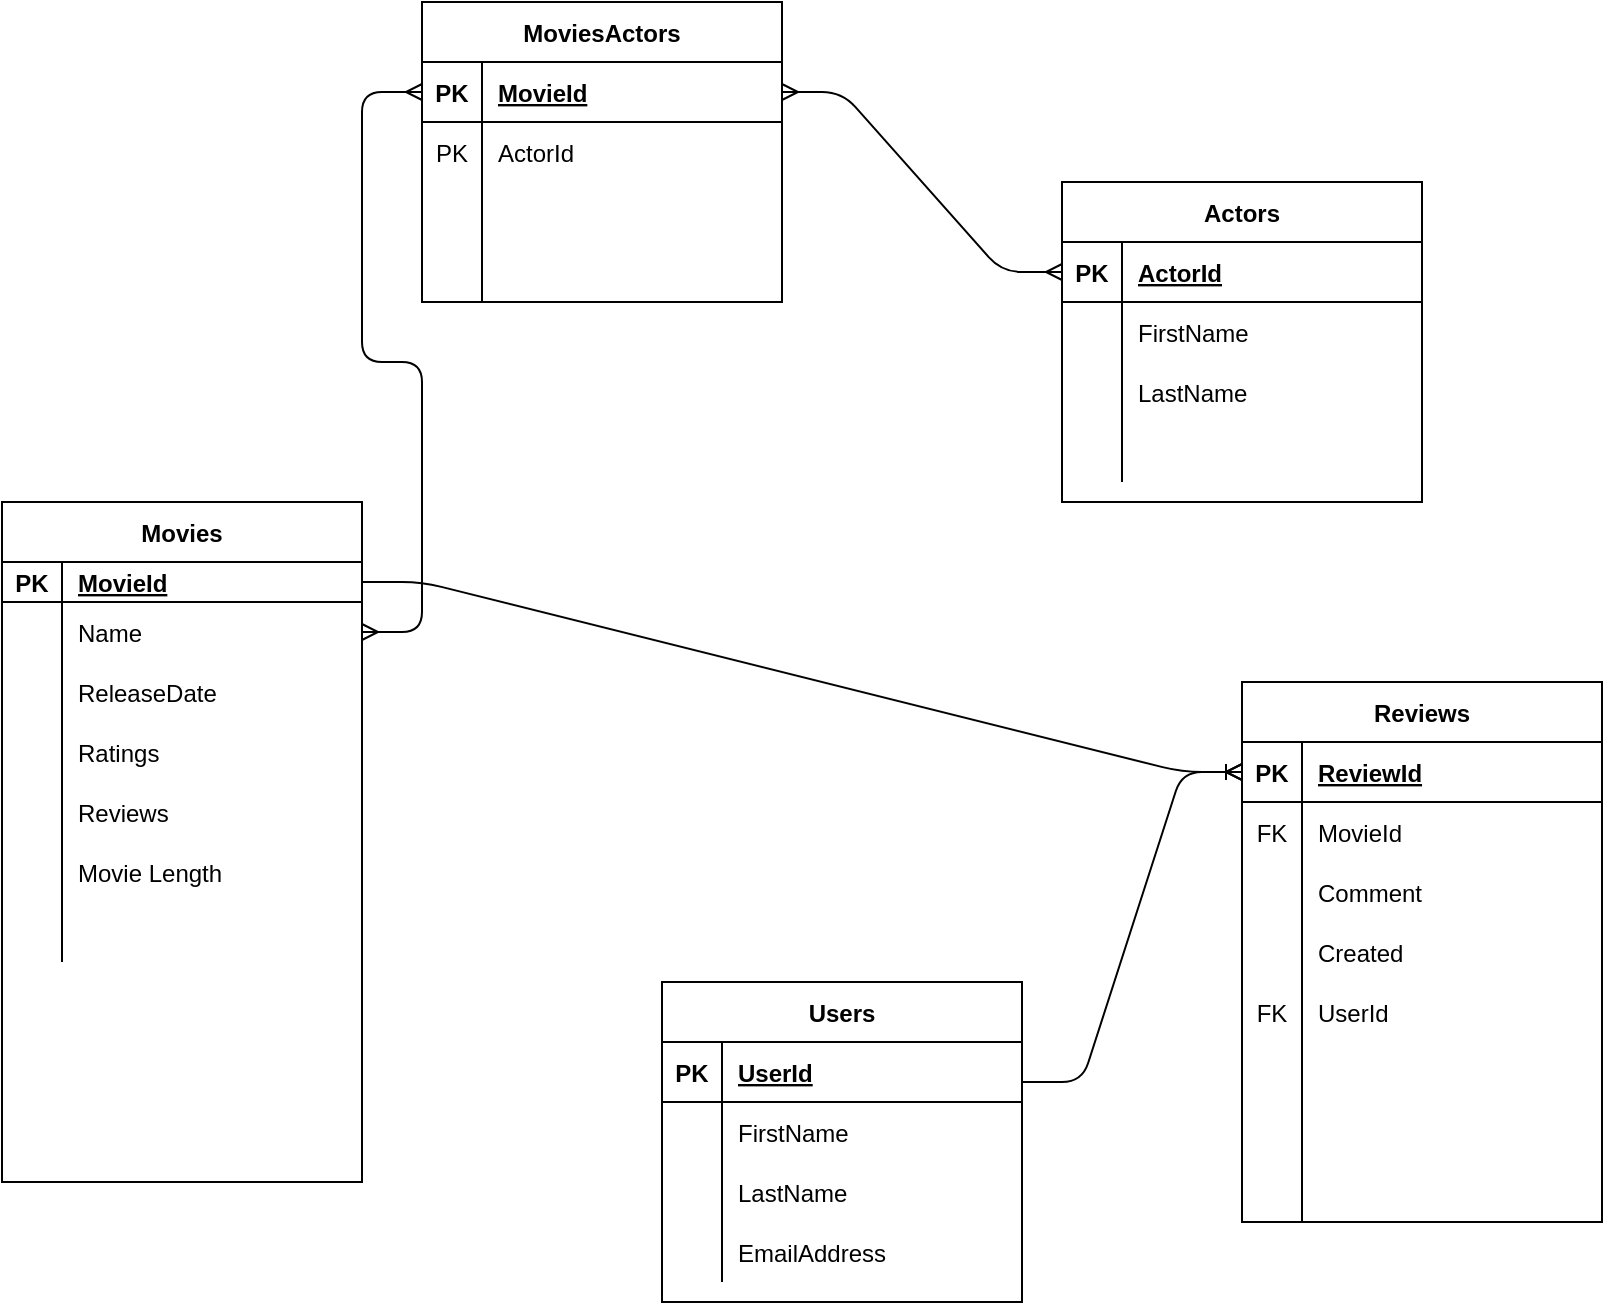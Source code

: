 <mxfile version="14.4.3" type="device"><diagram id="y5cVFMQRlnveETLy8Mhu" name="Page-1"><mxGraphModel dx="1365" dy="843" grid="1" gridSize="10" guides="1" tooltips="1" connect="1" arrows="1" fold="1" page="1" pageScale="1" pageWidth="3300" pageHeight="4681" math="0" shadow="0"><root><mxCell id="0"/><mxCell id="1" parent="0"/><mxCell id="wjYG0jrqueMX8o3eo0kP-1" value="Movies" style="shape=table;startSize=30;container=1;collapsible=1;childLayout=tableLayout;fixedRows=1;rowLines=0;fontStyle=1;align=center;resizeLast=1;" vertex="1" parent="1"><mxGeometry x="150" y="270" width="180" height="340" as="geometry"/></mxCell><mxCell id="wjYG0jrqueMX8o3eo0kP-2" value="" style="shape=partialRectangle;collapsible=0;dropTarget=0;pointerEvents=0;fillColor=none;top=0;left=0;bottom=1;right=0;points=[[0,0.5],[1,0.5]];portConstraint=eastwest;" vertex="1" parent="wjYG0jrqueMX8o3eo0kP-1"><mxGeometry y="30" width="180" height="20" as="geometry"/></mxCell><mxCell id="wjYG0jrqueMX8o3eo0kP-3" value="PK" style="shape=partialRectangle;connectable=0;fillColor=none;top=0;left=0;bottom=0;right=0;fontStyle=1;overflow=hidden;" vertex="1" parent="wjYG0jrqueMX8o3eo0kP-2"><mxGeometry width="30" height="20" as="geometry"/></mxCell><mxCell id="wjYG0jrqueMX8o3eo0kP-4" value="MovieId" style="shape=partialRectangle;connectable=0;fillColor=none;top=0;left=0;bottom=0;right=0;align=left;spacingLeft=6;fontStyle=5;overflow=hidden;" vertex="1" parent="wjYG0jrqueMX8o3eo0kP-2"><mxGeometry x="30" width="150" height="20" as="geometry"/></mxCell><mxCell id="wjYG0jrqueMX8o3eo0kP-5" value="" style="shape=partialRectangle;collapsible=0;dropTarget=0;pointerEvents=0;fillColor=none;top=0;left=0;bottom=0;right=0;points=[[0,0.5],[1,0.5]];portConstraint=eastwest;" vertex="1" parent="wjYG0jrqueMX8o3eo0kP-1"><mxGeometry y="50" width="180" height="30" as="geometry"/></mxCell><mxCell id="wjYG0jrqueMX8o3eo0kP-6" value="" style="shape=partialRectangle;connectable=0;fillColor=none;top=0;left=0;bottom=0;right=0;editable=1;overflow=hidden;" vertex="1" parent="wjYG0jrqueMX8o3eo0kP-5"><mxGeometry width="30" height="30" as="geometry"/></mxCell><mxCell id="wjYG0jrqueMX8o3eo0kP-7" value="Name" style="shape=partialRectangle;connectable=0;fillColor=none;top=0;left=0;bottom=0;right=0;align=left;spacingLeft=6;overflow=hidden;" vertex="1" parent="wjYG0jrqueMX8o3eo0kP-5"><mxGeometry x="30" width="150" height="30" as="geometry"/></mxCell><mxCell id="wjYG0jrqueMX8o3eo0kP-8" value="" style="shape=partialRectangle;collapsible=0;dropTarget=0;pointerEvents=0;fillColor=none;top=0;left=0;bottom=0;right=0;points=[[0,0.5],[1,0.5]];portConstraint=eastwest;" vertex="1" parent="wjYG0jrqueMX8o3eo0kP-1"><mxGeometry y="80" width="180" height="30" as="geometry"/></mxCell><mxCell id="wjYG0jrqueMX8o3eo0kP-9" value="" style="shape=partialRectangle;connectable=0;fillColor=none;top=0;left=0;bottom=0;right=0;editable=1;overflow=hidden;" vertex="1" parent="wjYG0jrqueMX8o3eo0kP-8"><mxGeometry width="30" height="30" as="geometry"/></mxCell><mxCell id="wjYG0jrqueMX8o3eo0kP-10" value="ReleaseDate" style="shape=partialRectangle;connectable=0;fillColor=none;top=0;left=0;bottom=0;right=0;align=left;spacingLeft=6;overflow=hidden;" vertex="1" parent="wjYG0jrqueMX8o3eo0kP-8"><mxGeometry x="30" width="150" height="30" as="geometry"/></mxCell><mxCell id="wjYG0jrqueMX8o3eo0kP-11" value="" style="shape=partialRectangle;collapsible=0;dropTarget=0;pointerEvents=0;fillColor=none;top=0;left=0;bottom=0;right=0;points=[[0,0.5],[1,0.5]];portConstraint=eastwest;" vertex="1" parent="wjYG0jrqueMX8o3eo0kP-1"><mxGeometry y="110" width="180" height="30" as="geometry"/></mxCell><mxCell id="wjYG0jrqueMX8o3eo0kP-12" value="" style="shape=partialRectangle;connectable=0;fillColor=none;top=0;left=0;bottom=0;right=0;editable=1;overflow=hidden;" vertex="1" parent="wjYG0jrqueMX8o3eo0kP-11"><mxGeometry width="30" height="30" as="geometry"/></mxCell><mxCell id="wjYG0jrqueMX8o3eo0kP-13" value="Ratings" style="shape=partialRectangle;connectable=0;fillColor=none;top=0;left=0;bottom=0;right=0;align=left;spacingLeft=6;overflow=hidden;" vertex="1" parent="wjYG0jrqueMX8o3eo0kP-11"><mxGeometry x="30" width="150" height="30" as="geometry"/></mxCell><mxCell id="wjYG0jrqueMX8o3eo0kP-33" value="" style="shape=partialRectangle;collapsible=0;dropTarget=0;pointerEvents=0;fillColor=none;top=0;left=0;bottom=0;right=0;points=[[0,0.5],[1,0.5]];portConstraint=eastwest;" vertex="1" parent="wjYG0jrqueMX8o3eo0kP-1"><mxGeometry y="140" width="180" height="30" as="geometry"/></mxCell><mxCell id="wjYG0jrqueMX8o3eo0kP-34" value="" style="shape=partialRectangle;connectable=0;fillColor=none;top=0;left=0;bottom=0;right=0;editable=1;overflow=hidden;" vertex="1" parent="wjYG0jrqueMX8o3eo0kP-33"><mxGeometry width="30" height="30" as="geometry"/></mxCell><mxCell id="wjYG0jrqueMX8o3eo0kP-35" value="Reviews" style="shape=partialRectangle;connectable=0;fillColor=none;top=0;left=0;bottom=0;right=0;align=left;spacingLeft=6;overflow=hidden;" vertex="1" parent="wjYG0jrqueMX8o3eo0kP-33"><mxGeometry x="30" width="150" height="30" as="geometry"/></mxCell><mxCell id="wjYG0jrqueMX8o3eo0kP-30" value="" style="shape=partialRectangle;collapsible=0;dropTarget=0;pointerEvents=0;fillColor=none;top=0;left=0;bottom=0;right=0;points=[[0,0.5],[1,0.5]];portConstraint=eastwest;" vertex="1" parent="wjYG0jrqueMX8o3eo0kP-1"><mxGeometry y="170" width="180" height="30" as="geometry"/></mxCell><mxCell id="wjYG0jrqueMX8o3eo0kP-31" value="" style="shape=partialRectangle;connectable=0;fillColor=none;top=0;left=0;bottom=0;right=0;editable=1;overflow=hidden;" vertex="1" parent="wjYG0jrqueMX8o3eo0kP-30"><mxGeometry width="30" height="30" as="geometry"/></mxCell><mxCell id="wjYG0jrqueMX8o3eo0kP-32" value="Movie Length" style="shape=partialRectangle;connectable=0;fillColor=none;top=0;left=0;bottom=0;right=0;align=left;spacingLeft=6;overflow=hidden;" vertex="1" parent="wjYG0jrqueMX8o3eo0kP-30"><mxGeometry x="30" width="150" height="30" as="geometry"/></mxCell><mxCell id="wjYG0jrqueMX8o3eo0kP-14" value="" style="shape=partialRectangle;collapsible=0;dropTarget=0;pointerEvents=0;fillColor=none;top=0;left=0;bottom=0;right=0;points=[[0,0.5],[1,0.5]];portConstraint=eastwest;" vertex="1" parent="wjYG0jrqueMX8o3eo0kP-1"><mxGeometry y="200" width="180" height="30" as="geometry"/></mxCell><mxCell id="wjYG0jrqueMX8o3eo0kP-15" value="" style="shape=partialRectangle;connectable=0;fillColor=none;top=0;left=0;bottom=0;right=0;editable=1;overflow=hidden;" vertex="1" parent="wjYG0jrqueMX8o3eo0kP-14"><mxGeometry width="30" height="30" as="geometry"/></mxCell><mxCell id="wjYG0jrqueMX8o3eo0kP-16" value="" style="shape=partialRectangle;connectable=0;fillColor=none;top=0;left=0;bottom=0;right=0;align=left;spacingLeft=6;overflow=hidden;" vertex="1" parent="wjYG0jrqueMX8o3eo0kP-14"><mxGeometry x="30" width="150" height="30" as="geometry"/></mxCell><mxCell id="wjYG0jrqueMX8o3eo0kP-17" value="Actors" style="shape=table;startSize=30;container=1;collapsible=1;childLayout=tableLayout;fixedRows=1;rowLines=0;fontStyle=1;align=center;resizeLast=1;" vertex="1" parent="1"><mxGeometry x="680" y="110" width="180" height="160" as="geometry"/></mxCell><mxCell id="wjYG0jrqueMX8o3eo0kP-18" value="" style="shape=partialRectangle;collapsible=0;dropTarget=0;pointerEvents=0;fillColor=none;top=0;left=0;bottom=1;right=0;points=[[0,0.5],[1,0.5]];portConstraint=eastwest;" vertex="1" parent="wjYG0jrqueMX8o3eo0kP-17"><mxGeometry y="30" width="180" height="30" as="geometry"/></mxCell><mxCell id="wjYG0jrqueMX8o3eo0kP-19" value="PK" style="shape=partialRectangle;connectable=0;fillColor=none;top=0;left=0;bottom=0;right=0;fontStyle=1;overflow=hidden;" vertex="1" parent="wjYG0jrqueMX8o3eo0kP-18"><mxGeometry width="30" height="30" as="geometry"/></mxCell><mxCell id="wjYG0jrqueMX8o3eo0kP-20" value="ActorId" style="shape=partialRectangle;connectable=0;fillColor=none;top=0;left=0;bottom=0;right=0;align=left;spacingLeft=6;fontStyle=5;overflow=hidden;" vertex="1" parent="wjYG0jrqueMX8o3eo0kP-18"><mxGeometry x="30" width="150" height="30" as="geometry"/></mxCell><mxCell id="wjYG0jrqueMX8o3eo0kP-21" value="" style="shape=partialRectangle;collapsible=0;dropTarget=0;pointerEvents=0;fillColor=none;top=0;left=0;bottom=0;right=0;points=[[0,0.5],[1,0.5]];portConstraint=eastwest;" vertex="1" parent="wjYG0jrqueMX8o3eo0kP-17"><mxGeometry y="60" width="180" height="30" as="geometry"/></mxCell><mxCell id="wjYG0jrqueMX8o3eo0kP-22" value="" style="shape=partialRectangle;connectable=0;fillColor=none;top=0;left=0;bottom=0;right=0;editable=1;overflow=hidden;" vertex="1" parent="wjYG0jrqueMX8o3eo0kP-21"><mxGeometry width="30" height="30" as="geometry"/></mxCell><mxCell id="wjYG0jrqueMX8o3eo0kP-23" value="FirstName" style="shape=partialRectangle;connectable=0;fillColor=none;top=0;left=0;bottom=0;right=0;align=left;spacingLeft=6;overflow=hidden;" vertex="1" parent="wjYG0jrqueMX8o3eo0kP-21"><mxGeometry x="30" width="150" height="30" as="geometry"/></mxCell><mxCell id="wjYG0jrqueMX8o3eo0kP-24" value="" style="shape=partialRectangle;collapsible=0;dropTarget=0;pointerEvents=0;fillColor=none;top=0;left=0;bottom=0;right=0;points=[[0,0.5],[1,0.5]];portConstraint=eastwest;" vertex="1" parent="wjYG0jrqueMX8o3eo0kP-17"><mxGeometry y="90" width="180" height="30" as="geometry"/></mxCell><mxCell id="wjYG0jrqueMX8o3eo0kP-25" value="" style="shape=partialRectangle;connectable=0;fillColor=none;top=0;left=0;bottom=0;right=0;editable=1;overflow=hidden;" vertex="1" parent="wjYG0jrqueMX8o3eo0kP-24"><mxGeometry width="30" height="30" as="geometry"/></mxCell><mxCell id="wjYG0jrqueMX8o3eo0kP-26" value="LastName" style="shape=partialRectangle;connectable=0;fillColor=none;top=0;left=0;bottom=0;right=0;align=left;spacingLeft=6;overflow=hidden;" vertex="1" parent="wjYG0jrqueMX8o3eo0kP-24"><mxGeometry x="30" width="150" height="30" as="geometry"/></mxCell><mxCell id="wjYG0jrqueMX8o3eo0kP-27" value="" style="shape=partialRectangle;collapsible=0;dropTarget=0;pointerEvents=0;fillColor=none;top=0;left=0;bottom=0;right=0;points=[[0,0.5],[1,0.5]];portConstraint=eastwest;" vertex="1" parent="wjYG0jrqueMX8o3eo0kP-17"><mxGeometry y="120" width="180" height="30" as="geometry"/></mxCell><mxCell id="wjYG0jrqueMX8o3eo0kP-28" value="" style="shape=partialRectangle;connectable=0;fillColor=none;top=0;left=0;bottom=0;right=0;editable=1;overflow=hidden;" vertex="1" parent="wjYG0jrqueMX8o3eo0kP-27"><mxGeometry width="30" height="30" as="geometry"/></mxCell><mxCell id="wjYG0jrqueMX8o3eo0kP-29" value="" style="shape=partialRectangle;connectable=0;fillColor=none;top=0;left=0;bottom=0;right=0;align=left;spacingLeft=6;overflow=hidden;" vertex="1" parent="wjYG0jrqueMX8o3eo0kP-27"><mxGeometry x="30" width="150" height="30" as="geometry"/></mxCell><mxCell id="wjYG0jrqueMX8o3eo0kP-36" value="MoviesActors" style="shape=table;startSize=30;container=1;collapsible=1;childLayout=tableLayout;fixedRows=1;rowLines=0;fontStyle=1;align=center;resizeLast=1;" vertex="1" parent="1"><mxGeometry x="360" y="20" width="180" height="150" as="geometry"/></mxCell><mxCell id="wjYG0jrqueMX8o3eo0kP-37" value="" style="shape=partialRectangle;collapsible=0;dropTarget=0;pointerEvents=0;fillColor=none;top=0;left=0;bottom=1;right=0;points=[[0,0.5],[1,0.5]];portConstraint=eastwest;" vertex="1" parent="wjYG0jrqueMX8o3eo0kP-36"><mxGeometry y="30" width="180" height="30" as="geometry"/></mxCell><mxCell id="wjYG0jrqueMX8o3eo0kP-38" value="PK" style="shape=partialRectangle;connectable=0;fillColor=none;top=0;left=0;bottom=0;right=0;fontStyle=1;overflow=hidden;" vertex="1" parent="wjYG0jrqueMX8o3eo0kP-37"><mxGeometry width="30" height="30" as="geometry"/></mxCell><mxCell id="wjYG0jrqueMX8o3eo0kP-39" value="MovieId" style="shape=partialRectangle;connectable=0;fillColor=none;top=0;left=0;bottom=0;right=0;align=left;spacingLeft=6;fontStyle=5;overflow=hidden;" vertex="1" parent="wjYG0jrqueMX8o3eo0kP-37"><mxGeometry x="30" width="150" height="30" as="geometry"/></mxCell><mxCell id="wjYG0jrqueMX8o3eo0kP-40" value="" style="shape=partialRectangle;collapsible=0;dropTarget=0;pointerEvents=0;fillColor=none;top=0;left=0;bottom=0;right=0;points=[[0,0.5],[1,0.5]];portConstraint=eastwest;" vertex="1" parent="wjYG0jrqueMX8o3eo0kP-36"><mxGeometry y="60" width="180" height="30" as="geometry"/></mxCell><mxCell id="wjYG0jrqueMX8o3eo0kP-41" value="PK" style="shape=partialRectangle;connectable=0;fillColor=none;top=0;left=0;bottom=0;right=0;editable=1;overflow=hidden;" vertex="1" parent="wjYG0jrqueMX8o3eo0kP-40"><mxGeometry width="30" height="30" as="geometry"/></mxCell><mxCell id="wjYG0jrqueMX8o3eo0kP-42" value="ActorId" style="shape=partialRectangle;connectable=0;fillColor=none;top=0;left=0;bottom=0;right=0;align=left;spacingLeft=6;overflow=hidden;" vertex="1" parent="wjYG0jrqueMX8o3eo0kP-40"><mxGeometry x="30" width="150" height="30" as="geometry"/></mxCell><mxCell id="wjYG0jrqueMX8o3eo0kP-43" value="" style="shape=partialRectangle;collapsible=0;dropTarget=0;pointerEvents=0;fillColor=none;top=0;left=0;bottom=0;right=0;points=[[0,0.5],[1,0.5]];portConstraint=eastwest;" vertex="1" parent="wjYG0jrqueMX8o3eo0kP-36"><mxGeometry y="90" width="180" height="30" as="geometry"/></mxCell><mxCell id="wjYG0jrqueMX8o3eo0kP-44" value="" style="shape=partialRectangle;connectable=0;fillColor=none;top=0;left=0;bottom=0;right=0;editable=1;overflow=hidden;" vertex="1" parent="wjYG0jrqueMX8o3eo0kP-43"><mxGeometry width="30" height="30" as="geometry"/></mxCell><mxCell id="wjYG0jrqueMX8o3eo0kP-45" value="" style="shape=partialRectangle;connectable=0;fillColor=none;top=0;left=0;bottom=0;right=0;align=left;spacingLeft=6;overflow=hidden;" vertex="1" parent="wjYG0jrqueMX8o3eo0kP-43"><mxGeometry x="30" width="150" height="30" as="geometry"/></mxCell><mxCell id="wjYG0jrqueMX8o3eo0kP-46" value="" style="shape=partialRectangle;collapsible=0;dropTarget=0;pointerEvents=0;fillColor=none;top=0;left=0;bottom=0;right=0;points=[[0,0.5],[1,0.5]];portConstraint=eastwest;" vertex="1" parent="wjYG0jrqueMX8o3eo0kP-36"><mxGeometry y="120" width="180" height="30" as="geometry"/></mxCell><mxCell id="wjYG0jrqueMX8o3eo0kP-47" value="" style="shape=partialRectangle;connectable=0;fillColor=none;top=0;left=0;bottom=0;right=0;editable=1;overflow=hidden;" vertex="1" parent="wjYG0jrqueMX8o3eo0kP-46"><mxGeometry width="30" height="30" as="geometry"/></mxCell><mxCell id="wjYG0jrqueMX8o3eo0kP-48" value="" style="shape=partialRectangle;connectable=0;fillColor=none;top=0;left=0;bottom=0;right=0;align=left;spacingLeft=6;overflow=hidden;" vertex="1" parent="wjYG0jrqueMX8o3eo0kP-46"><mxGeometry x="30" width="150" height="30" as="geometry"/></mxCell><mxCell id="wjYG0jrqueMX8o3eo0kP-50" value="" style="edgeStyle=entityRelationEdgeStyle;fontSize=12;html=1;endArrow=ERmany;startArrow=ERmany;exitX=1;exitY=0.5;exitDx=0;exitDy=0;entryX=0;entryY=0.5;entryDx=0;entryDy=0;" edge="1" parent="1" source="wjYG0jrqueMX8o3eo0kP-5" target="wjYG0jrqueMX8o3eo0kP-37"><mxGeometry width="100" height="100" relative="1" as="geometry"><mxPoint x="100" y="120" as="sourcePoint"/><mxPoint x="440" y="120" as="targetPoint"/></mxGeometry></mxCell><mxCell id="wjYG0jrqueMX8o3eo0kP-51" value="" style="edgeStyle=entityRelationEdgeStyle;fontSize=12;html=1;endArrow=ERmany;startArrow=ERmany;entryX=0;entryY=0.5;entryDx=0;entryDy=0;exitX=1;exitY=0.5;exitDx=0;exitDy=0;" edge="1" parent="1" source="wjYG0jrqueMX8o3eo0kP-37" target="wjYG0jrqueMX8o3eo0kP-18"><mxGeometry width="100" height="100" relative="1" as="geometry"><mxPoint x="650" y="260" as="sourcePoint"/><mxPoint x="750" y="160" as="targetPoint"/></mxGeometry></mxCell><mxCell id="wjYG0jrqueMX8o3eo0kP-52" value="Users" style="shape=table;startSize=30;container=1;collapsible=1;childLayout=tableLayout;fixedRows=1;rowLines=0;fontStyle=1;align=center;resizeLast=1;" vertex="1" parent="1"><mxGeometry x="480" y="510" width="180" height="160" as="geometry"/></mxCell><mxCell id="wjYG0jrqueMX8o3eo0kP-53" value="" style="shape=partialRectangle;collapsible=0;dropTarget=0;pointerEvents=0;fillColor=none;top=0;left=0;bottom=1;right=0;points=[[0,0.5],[1,0.5]];portConstraint=eastwest;" vertex="1" parent="wjYG0jrqueMX8o3eo0kP-52"><mxGeometry y="30" width="180" height="30" as="geometry"/></mxCell><mxCell id="wjYG0jrqueMX8o3eo0kP-54" value="PK" style="shape=partialRectangle;connectable=0;fillColor=none;top=0;left=0;bottom=0;right=0;fontStyle=1;overflow=hidden;" vertex="1" parent="wjYG0jrqueMX8o3eo0kP-53"><mxGeometry width="30" height="30" as="geometry"/></mxCell><mxCell id="wjYG0jrqueMX8o3eo0kP-55" value="UserId" style="shape=partialRectangle;connectable=0;fillColor=none;top=0;left=0;bottom=0;right=0;align=left;spacingLeft=6;fontStyle=5;overflow=hidden;" vertex="1" parent="wjYG0jrqueMX8o3eo0kP-53"><mxGeometry x="30" width="150" height="30" as="geometry"/></mxCell><mxCell id="wjYG0jrqueMX8o3eo0kP-56" value="" style="shape=partialRectangle;collapsible=0;dropTarget=0;pointerEvents=0;fillColor=none;top=0;left=0;bottom=0;right=0;points=[[0,0.5],[1,0.5]];portConstraint=eastwest;" vertex="1" parent="wjYG0jrqueMX8o3eo0kP-52"><mxGeometry y="60" width="180" height="30" as="geometry"/></mxCell><mxCell id="wjYG0jrqueMX8o3eo0kP-57" value="" style="shape=partialRectangle;connectable=0;fillColor=none;top=0;left=0;bottom=0;right=0;editable=1;overflow=hidden;" vertex="1" parent="wjYG0jrqueMX8o3eo0kP-56"><mxGeometry width="30" height="30" as="geometry"/></mxCell><mxCell id="wjYG0jrqueMX8o3eo0kP-58" value="FirstName" style="shape=partialRectangle;connectable=0;fillColor=none;top=0;left=0;bottom=0;right=0;align=left;spacingLeft=6;overflow=hidden;" vertex="1" parent="wjYG0jrqueMX8o3eo0kP-56"><mxGeometry x="30" width="150" height="30" as="geometry"/></mxCell><mxCell id="wjYG0jrqueMX8o3eo0kP-59" value="" style="shape=partialRectangle;collapsible=0;dropTarget=0;pointerEvents=0;fillColor=none;top=0;left=0;bottom=0;right=0;points=[[0,0.5],[1,0.5]];portConstraint=eastwest;" vertex="1" parent="wjYG0jrqueMX8o3eo0kP-52"><mxGeometry y="90" width="180" height="30" as="geometry"/></mxCell><mxCell id="wjYG0jrqueMX8o3eo0kP-60" value="" style="shape=partialRectangle;connectable=0;fillColor=none;top=0;left=0;bottom=0;right=0;editable=1;overflow=hidden;" vertex="1" parent="wjYG0jrqueMX8o3eo0kP-59"><mxGeometry width="30" height="30" as="geometry"/></mxCell><mxCell id="wjYG0jrqueMX8o3eo0kP-61" value="LastName" style="shape=partialRectangle;connectable=0;fillColor=none;top=0;left=0;bottom=0;right=0;align=left;spacingLeft=6;overflow=hidden;" vertex="1" parent="wjYG0jrqueMX8o3eo0kP-59"><mxGeometry x="30" width="150" height="30" as="geometry"/></mxCell><mxCell id="wjYG0jrqueMX8o3eo0kP-62" value="" style="shape=partialRectangle;collapsible=0;dropTarget=0;pointerEvents=0;fillColor=none;top=0;left=0;bottom=0;right=0;points=[[0,0.5],[1,0.5]];portConstraint=eastwest;" vertex="1" parent="wjYG0jrqueMX8o3eo0kP-52"><mxGeometry y="120" width="180" height="30" as="geometry"/></mxCell><mxCell id="wjYG0jrqueMX8o3eo0kP-63" value="" style="shape=partialRectangle;connectable=0;fillColor=none;top=0;left=0;bottom=0;right=0;editable=1;overflow=hidden;" vertex="1" parent="wjYG0jrqueMX8o3eo0kP-62"><mxGeometry width="30" height="30" as="geometry"/></mxCell><mxCell id="wjYG0jrqueMX8o3eo0kP-64" value="EmailAddress" style="shape=partialRectangle;connectable=0;fillColor=none;top=0;left=0;bottom=0;right=0;align=left;spacingLeft=6;overflow=hidden;" vertex="1" parent="wjYG0jrqueMX8o3eo0kP-62"><mxGeometry x="30" width="150" height="30" as="geometry"/></mxCell><mxCell id="wjYG0jrqueMX8o3eo0kP-66" value="Reviews" style="shape=table;startSize=30;container=1;collapsible=1;childLayout=tableLayout;fixedRows=1;rowLines=0;fontStyle=1;align=center;resizeLast=1;" vertex="1" parent="1"><mxGeometry x="770" y="360" width="180" height="270" as="geometry"/></mxCell><mxCell id="wjYG0jrqueMX8o3eo0kP-67" value="" style="shape=partialRectangle;collapsible=0;dropTarget=0;pointerEvents=0;fillColor=none;top=0;left=0;bottom=1;right=0;points=[[0,0.5],[1,0.5]];portConstraint=eastwest;" vertex="1" parent="wjYG0jrqueMX8o3eo0kP-66"><mxGeometry y="30" width="180" height="30" as="geometry"/></mxCell><mxCell id="wjYG0jrqueMX8o3eo0kP-68" value="PK" style="shape=partialRectangle;connectable=0;fillColor=none;top=0;left=0;bottom=0;right=0;fontStyle=1;overflow=hidden;" vertex="1" parent="wjYG0jrqueMX8o3eo0kP-67"><mxGeometry width="30" height="30" as="geometry"/></mxCell><mxCell id="wjYG0jrqueMX8o3eo0kP-69" value="ReviewId" style="shape=partialRectangle;connectable=0;fillColor=none;top=0;left=0;bottom=0;right=0;align=left;spacingLeft=6;fontStyle=5;overflow=hidden;" vertex="1" parent="wjYG0jrqueMX8o3eo0kP-67"><mxGeometry x="30" width="150" height="30" as="geometry"/></mxCell><mxCell id="wjYG0jrqueMX8o3eo0kP-80" value="" style="shape=partialRectangle;collapsible=0;dropTarget=0;pointerEvents=0;fillColor=none;top=0;left=0;bottom=0;right=0;points=[[0,0.5],[1,0.5]];portConstraint=eastwest;" vertex="1" parent="wjYG0jrqueMX8o3eo0kP-66"><mxGeometry y="60" width="180" height="30" as="geometry"/></mxCell><mxCell id="wjYG0jrqueMX8o3eo0kP-81" value="FK" style="shape=partialRectangle;connectable=0;fillColor=none;top=0;left=0;bottom=0;right=0;editable=1;overflow=hidden;" vertex="1" parent="wjYG0jrqueMX8o3eo0kP-80"><mxGeometry width="30" height="30" as="geometry"/></mxCell><mxCell id="wjYG0jrqueMX8o3eo0kP-82" value="MovieId" style="shape=partialRectangle;connectable=0;fillColor=none;top=0;left=0;bottom=0;right=0;align=left;spacingLeft=6;overflow=hidden;" vertex="1" parent="wjYG0jrqueMX8o3eo0kP-80"><mxGeometry x="30" width="150" height="30" as="geometry"/></mxCell><mxCell id="wjYG0jrqueMX8o3eo0kP-83" value="" style="shape=partialRectangle;collapsible=0;dropTarget=0;pointerEvents=0;fillColor=none;top=0;left=0;bottom=0;right=0;points=[[0,0.5],[1,0.5]];portConstraint=eastwest;" vertex="1" parent="wjYG0jrqueMX8o3eo0kP-66"><mxGeometry y="90" width="180" height="30" as="geometry"/></mxCell><mxCell id="wjYG0jrqueMX8o3eo0kP-84" value="" style="shape=partialRectangle;connectable=0;fillColor=none;top=0;left=0;bottom=0;right=0;editable=1;overflow=hidden;" vertex="1" parent="wjYG0jrqueMX8o3eo0kP-83"><mxGeometry width="30" height="30" as="geometry"/></mxCell><mxCell id="wjYG0jrqueMX8o3eo0kP-85" value="Comment" style="shape=partialRectangle;connectable=0;fillColor=none;top=0;left=0;bottom=0;right=0;align=left;spacingLeft=6;overflow=hidden;" vertex="1" parent="wjYG0jrqueMX8o3eo0kP-83"><mxGeometry x="30" width="150" height="30" as="geometry"/></mxCell><mxCell id="wjYG0jrqueMX8o3eo0kP-86" value="" style="shape=partialRectangle;collapsible=0;dropTarget=0;pointerEvents=0;fillColor=none;top=0;left=0;bottom=0;right=0;points=[[0,0.5],[1,0.5]];portConstraint=eastwest;" vertex="1" parent="wjYG0jrqueMX8o3eo0kP-66"><mxGeometry y="120" width="180" height="30" as="geometry"/></mxCell><mxCell id="wjYG0jrqueMX8o3eo0kP-87" value="" style="shape=partialRectangle;connectable=0;fillColor=none;top=0;left=0;bottom=0;right=0;editable=1;overflow=hidden;" vertex="1" parent="wjYG0jrqueMX8o3eo0kP-86"><mxGeometry width="30" height="30" as="geometry"/></mxCell><mxCell id="wjYG0jrqueMX8o3eo0kP-88" value="Created" style="shape=partialRectangle;connectable=0;fillColor=none;top=0;left=0;bottom=0;right=0;align=left;spacingLeft=6;overflow=hidden;" vertex="1" parent="wjYG0jrqueMX8o3eo0kP-86"><mxGeometry x="30" width="150" height="30" as="geometry"/></mxCell><mxCell id="wjYG0jrqueMX8o3eo0kP-89" value="" style="shape=partialRectangle;collapsible=0;dropTarget=0;pointerEvents=0;fillColor=none;top=0;left=0;bottom=0;right=0;points=[[0,0.5],[1,0.5]];portConstraint=eastwest;" vertex="1" parent="wjYG0jrqueMX8o3eo0kP-66"><mxGeometry y="150" width="180" height="30" as="geometry"/></mxCell><mxCell id="wjYG0jrqueMX8o3eo0kP-90" value="FK" style="shape=partialRectangle;connectable=0;fillColor=none;top=0;left=0;bottom=0;right=0;editable=1;overflow=hidden;" vertex="1" parent="wjYG0jrqueMX8o3eo0kP-89"><mxGeometry width="30" height="30" as="geometry"/></mxCell><mxCell id="wjYG0jrqueMX8o3eo0kP-91" value="UserId" style="shape=partialRectangle;connectable=0;fillColor=none;top=0;left=0;bottom=0;right=0;align=left;spacingLeft=6;overflow=hidden;" vertex="1" parent="wjYG0jrqueMX8o3eo0kP-89"><mxGeometry x="30" width="150" height="30" as="geometry"/></mxCell><mxCell id="wjYG0jrqueMX8o3eo0kP-70" value="" style="shape=partialRectangle;collapsible=0;dropTarget=0;pointerEvents=0;fillColor=none;top=0;left=0;bottom=0;right=0;points=[[0,0.5],[1,0.5]];portConstraint=eastwest;" vertex="1" parent="wjYG0jrqueMX8o3eo0kP-66"><mxGeometry y="180" width="180" height="30" as="geometry"/></mxCell><mxCell id="wjYG0jrqueMX8o3eo0kP-71" value="" style="shape=partialRectangle;connectable=0;fillColor=none;top=0;left=0;bottom=0;right=0;editable=1;overflow=hidden;" vertex="1" parent="wjYG0jrqueMX8o3eo0kP-70"><mxGeometry width="30" height="30" as="geometry"/></mxCell><mxCell id="wjYG0jrqueMX8o3eo0kP-72" value="" style="shape=partialRectangle;connectable=0;fillColor=none;top=0;left=0;bottom=0;right=0;align=left;spacingLeft=6;overflow=hidden;" vertex="1" parent="wjYG0jrqueMX8o3eo0kP-70"><mxGeometry x="30" width="150" height="30" as="geometry"/></mxCell><mxCell id="wjYG0jrqueMX8o3eo0kP-73" value="" style="shape=partialRectangle;collapsible=0;dropTarget=0;pointerEvents=0;fillColor=none;top=0;left=0;bottom=0;right=0;points=[[0,0.5],[1,0.5]];portConstraint=eastwest;" vertex="1" parent="wjYG0jrqueMX8o3eo0kP-66"><mxGeometry y="210" width="180" height="30" as="geometry"/></mxCell><mxCell id="wjYG0jrqueMX8o3eo0kP-74" value="" style="shape=partialRectangle;connectable=0;fillColor=none;top=0;left=0;bottom=0;right=0;editable=1;overflow=hidden;" vertex="1" parent="wjYG0jrqueMX8o3eo0kP-73"><mxGeometry width="30" height="30" as="geometry"/></mxCell><mxCell id="wjYG0jrqueMX8o3eo0kP-75" value="" style="shape=partialRectangle;connectable=0;fillColor=none;top=0;left=0;bottom=0;right=0;align=left;spacingLeft=6;overflow=hidden;" vertex="1" parent="wjYG0jrqueMX8o3eo0kP-73"><mxGeometry x="30" width="150" height="30" as="geometry"/></mxCell><mxCell id="wjYG0jrqueMX8o3eo0kP-76" value="" style="shape=partialRectangle;collapsible=0;dropTarget=0;pointerEvents=0;fillColor=none;top=0;left=0;bottom=0;right=0;points=[[0,0.5],[1,0.5]];portConstraint=eastwest;" vertex="1" parent="wjYG0jrqueMX8o3eo0kP-66"><mxGeometry y="240" width="180" height="30" as="geometry"/></mxCell><mxCell id="wjYG0jrqueMX8o3eo0kP-77" value="" style="shape=partialRectangle;connectable=0;fillColor=none;top=0;left=0;bottom=0;right=0;editable=1;overflow=hidden;" vertex="1" parent="wjYG0jrqueMX8o3eo0kP-76"><mxGeometry width="30" height="30" as="geometry"/></mxCell><mxCell id="wjYG0jrqueMX8o3eo0kP-78" value="" style="shape=partialRectangle;connectable=0;fillColor=none;top=0;left=0;bottom=0;right=0;align=left;spacingLeft=6;overflow=hidden;" vertex="1" parent="wjYG0jrqueMX8o3eo0kP-76"><mxGeometry x="30" width="150" height="30" as="geometry"/></mxCell><mxCell id="wjYG0jrqueMX8o3eo0kP-79" value="" style="edgeStyle=entityRelationEdgeStyle;fontSize=12;html=1;endArrow=ERoneToMany;exitX=1;exitY=0.5;exitDx=0;exitDy=0;entryX=0;entryY=0.5;entryDx=0;entryDy=0;" edge="1" parent="1" source="wjYG0jrqueMX8o3eo0kP-2" target="wjYG0jrqueMX8o3eo0kP-67"><mxGeometry width="100" height="100" relative="1" as="geometry"><mxPoint x="370" y="370" as="sourcePoint"/><mxPoint x="50" y="75" as="targetPoint"/></mxGeometry></mxCell><mxCell id="wjYG0jrqueMX8o3eo0kP-93" value="" style="edgeStyle=entityRelationEdgeStyle;fontSize=12;html=1;endArrow=ERoneToMany;entryX=0;entryY=0.5;entryDx=0;entryDy=0;" edge="1" parent="1" target="wjYG0jrqueMX8o3eo0kP-67"><mxGeometry width="100" height="100" relative="1" as="geometry"><mxPoint x="660" y="560" as="sourcePoint"/><mxPoint x="760" y="460" as="targetPoint"/></mxGeometry></mxCell></root></mxGraphModel></diagram></mxfile>